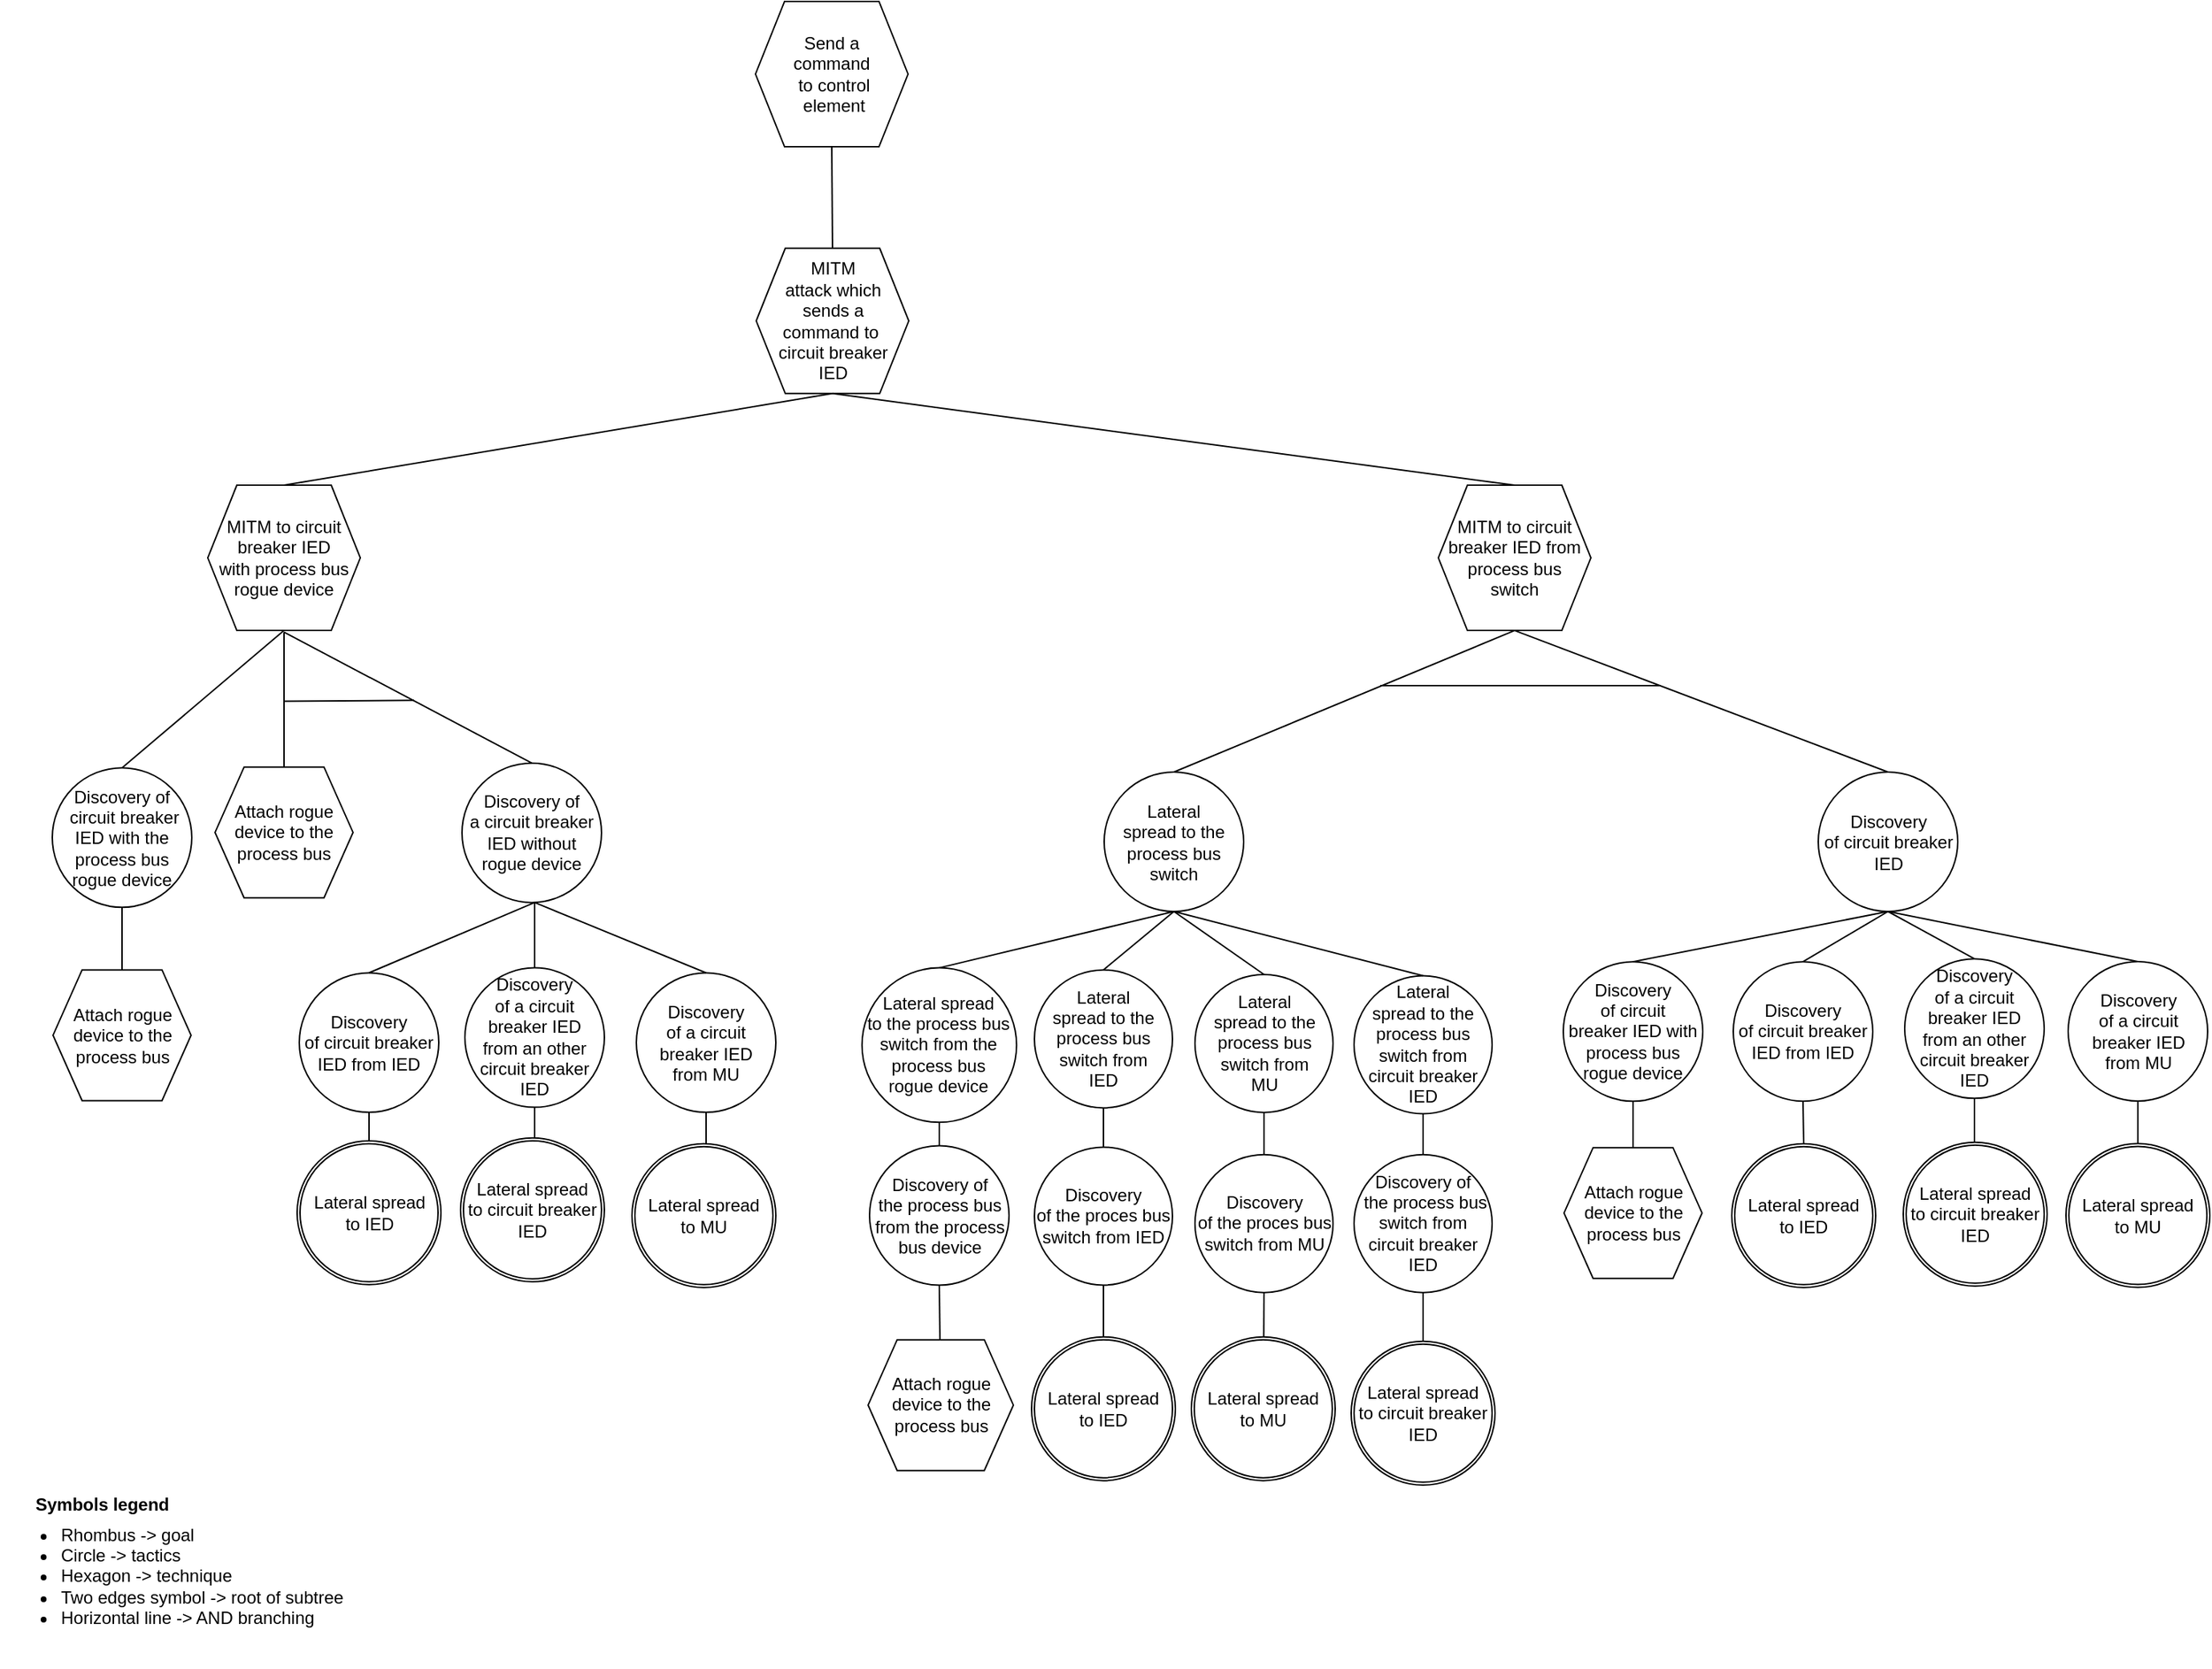 <mxfile version="16.1.2" type="device"><diagram id="xbHYeiGO_CIbIeRIyyaW" name="Page-1"><mxGraphModel dx="505" dy="2098" grid="1" gridSize="10" guides="1" tooltips="1" connect="1" arrows="1" fold="1" page="1" pageScale="1" pageWidth="850" pageHeight="1100" math="0" shadow="0"><root><mxCell id="0"/><mxCell id="1" parent="0"/><mxCell id="wkG5_CU37ZLFnjXLYzD5-7" value="&lt;span style=&quot;font-family: &amp;#34;helvetica&amp;#34;&quot;&gt;Send a&lt;/span&gt;&lt;br style=&quot;font-family: &amp;#34;helvetica&amp;#34;&quot;&gt;&lt;span style=&quot;font-family: &amp;#34;helvetica&amp;#34;&quot;&gt;command&lt;/span&gt;&lt;br style=&quot;font-family: &amp;#34;helvetica&amp;#34;&quot;&gt;&lt;span style=&quot;font-family: &amp;#34;helvetica&amp;#34;&quot;&gt;&amp;nbsp;to control&lt;/span&gt;&lt;br style=&quot;font-family: &amp;#34;helvetica&amp;#34;&quot;&gt;&lt;span style=&quot;font-family: &amp;#34;helvetica&amp;#34;&quot;&gt;&amp;nbsp;element&lt;/span&gt;" style="shape=hexagon;perimeter=hexagonPerimeter2;whiteSpace=wrap;html=1;fixedSize=1;" parent="1" vertex="1"><mxGeometry x="2100" y="-30" width="105" height="100" as="geometry"/></mxCell><mxCell id="A3K8B1xX85LwOK0DyzmP-2" value="&lt;ul&gt;&lt;li&gt;&lt;span&gt;Rhombus -&amp;gt; goal&lt;/span&gt;&lt;/li&gt;&lt;li&gt;&lt;span&gt;Circle -&amp;gt; tactics&lt;/span&gt;&lt;br&gt;&lt;/li&gt;&lt;li&gt;Hexagon -&amp;gt; technique&lt;/li&gt;&lt;li&gt;Two edges symbol -&amp;gt; root of subtree&lt;/li&gt;&lt;li&gt;Horizontal line -&amp;gt; AND branching&lt;/li&gt;&lt;/ul&gt;" style="text;strokeColor=none;fillColor=none;html=1;whiteSpace=wrap;verticalAlign=middle;overflow=hidden;fontSize=12;" parent="1" vertex="1"><mxGeometry x="1580" y="991.94" width="256" height="124.57" as="geometry"/></mxCell><mxCell id="bxXoJEOOQ8bjf4DriIA6-1" value="" style="endArrow=none;html=1;rounded=0;exitX=0.5;exitY=0;exitDx=0;exitDy=0;entryX=0.5;entryY=1;entryDx=0;entryDy=0;" parent="1" source="bxXoJEOOQ8bjf4DriIA6-3" target="wkG5_CU37ZLFnjXLYzD5-7" edge="1"><mxGeometry width="50" height="50" relative="1" as="geometry"><mxPoint x="1216.12" y="36" as="sourcePoint"/><mxPoint x="851.62" y="79" as="targetPoint"/></mxGeometry></mxCell><mxCell id="bxXoJEOOQ8bjf4DriIA6-2" value="" style="endArrow=none;html=1;rounded=0;exitX=0.5;exitY=1;exitDx=0;exitDy=0;entryX=0.5;entryY=0;entryDx=0;entryDy=0;" parent="1" source="bxXoJEOOQ8bjf4DriIA6-3" target="ihQlFx-QFxPNrHgwHzEW-5" edge="1"><mxGeometry width="50" height="50" relative="1" as="geometry"><mxPoint x="2229.5" y="231.23" as="sourcePoint"/><mxPoint x="1989.5" y="263.48" as="targetPoint"/></mxGeometry></mxCell><mxCell id="bxXoJEOOQ8bjf4DriIA6-3" value="MITM &lt;br&gt;attack which&lt;br&gt;sends a &lt;br&gt;command to&amp;nbsp;&lt;br&gt;circuit breaker &lt;br&gt;IED" style="shape=hexagon;perimeter=hexagonPerimeter2;whiteSpace=wrap;html=1;fixedSize=1;" parent="1" vertex="1"><mxGeometry x="2100.5" y="139.9" width="105" height="100" as="geometry"/></mxCell><mxCell id="SHvtu495LuJL_pqycYQE-43" value="Lateral&lt;br&gt;&amp;nbsp;spread to the&amp;nbsp;&lt;br&gt;process bus switch" style="ellipse;whiteSpace=wrap;html=1;aspect=fixed;" parent="1" vertex="1"><mxGeometry x="2340" y="500.5" width="96" height="96" as="geometry"/></mxCell><mxCell id="SHvtu495LuJL_pqycYQE-47" value="" style="endArrow=none;html=1;rounded=0;entryX=0.5;entryY=0;entryDx=0;entryDy=0;exitX=0.5;exitY=1;exitDx=0;exitDy=0;" parent="1" source="KzS9lwkcn9Pzjavmn98X-28" target="SHvtu495LuJL_pqycYQE-43" edge="1"><mxGeometry width="50" height="50" relative="1" as="geometry"><mxPoint x="2572.5" y="409.89" as="sourcePoint"/><mxPoint x="2644.87" y="448.89" as="targetPoint"/></mxGeometry></mxCell><mxCell id="SHvtu495LuJL_pqycYQE-66" value="" style="endArrow=none;html=1;rounded=0;entryX=0.5;entryY=0;entryDx=0;entryDy=0;exitX=0.5;exitY=1;exitDx=0;exitDy=0;" parent="1" source="KzS9lwkcn9Pzjavmn98X-28" target="SHvtu495LuJL_pqycYQE-91" edge="1"><mxGeometry width="50" height="50" relative="1" as="geometry"><mxPoint x="2724" y="413.92" as="sourcePoint"/><mxPoint x="2560.25" y="466.26" as="targetPoint"/></mxGeometry></mxCell><mxCell id="SHvtu495LuJL_pqycYQE-67" value="" style="endArrow=none;html=1;rounded=0;" parent="1" edge="1"><mxGeometry width="50" height="50" relative="1" as="geometry"><mxPoint x="2530" y="441" as="sourcePoint"/><mxPoint x="2723" y="441" as="targetPoint"/><Array as="points"/></mxGeometry></mxCell><mxCell id="SHvtu495LuJL_pqycYQE-91" value="Discovery&lt;br&gt;of circuit breaker IED" style="ellipse;whiteSpace=wrap;html=1;aspect=fixed;" parent="1" vertex="1"><mxGeometry x="2831.5" y="500.5" width="96" height="96" as="geometry"/></mxCell><mxCell id="KzS9lwkcn9Pzjavmn98X-27" value="" style="endArrow=none;html=1;rounded=0;entryX=0.5;entryY=0;entryDx=0;entryDy=0;exitX=0.5;exitY=1;exitDx=0;exitDy=0;" parent="1" source="bxXoJEOOQ8bjf4DriIA6-3" target="KzS9lwkcn9Pzjavmn98X-28" edge="1"><mxGeometry width="50" height="50" relative="1" as="geometry"><mxPoint x="2289" y="298.55" as="sourcePoint"/><mxPoint x="2370" y="332.92" as="targetPoint"/></mxGeometry></mxCell><mxCell id="KzS9lwkcn9Pzjavmn98X-28" value="MITM to circuit breaker IED from process bus &lt;br&gt;switch" style="shape=hexagon;perimeter=hexagonPerimeter2;whiteSpace=wrap;html=1;fixedSize=1;" parent="1" vertex="1"><mxGeometry x="2570" y="303.05" width="105" height="100" as="geometry"/></mxCell><mxCell id="yWKN_bkVPxyhC14bZyk9-1" value="Discovery&lt;br&gt;of circuit breaker IED from IED" style="ellipse;whiteSpace=wrap;html=1;aspect=fixed;" parent="1" vertex="1"><mxGeometry x="2773" y="631.08" width="96" height="96" as="geometry"/></mxCell><mxCell id="yWKN_bkVPxyhC14bZyk9-3" value="" style="endArrow=none;html=1;rounded=0;exitX=0.5;exitY=1;exitDx=0;exitDy=0;startArrow=none;entryX=0.5;entryY=0;entryDx=0;entryDy=0;" parent="1" source="SHvtu495LuJL_pqycYQE-91" target="yWKN_bkVPxyhC14bZyk9-1" edge="1"><mxGeometry width="50" height="50" relative="1" as="geometry"><mxPoint x="3018.5" y="588.18" as="sourcePoint"/><mxPoint x="2948.5" y="603.05" as="targetPoint"/><Array as="points"/></mxGeometry></mxCell><mxCell id="yWKN_bkVPxyhC14bZyk9-12" value="Discovery &lt;br&gt;of circuit &lt;br&gt;breaker IED with process bus rogue device" style="ellipse;whiteSpace=wrap;html=1;aspect=fixed;" parent="1" vertex="1"><mxGeometry x="2656" y="631.12" width="96" height="96" as="geometry"/></mxCell><mxCell id="yWKN_bkVPxyhC14bZyk9-13" value="" style="endArrow=none;html=1;rounded=0;entryX=0.5;entryY=1;entryDx=0;entryDy=0;exitX=0.5;exitY=0;exitDx=0;exitDy=0;" parent="1" source="yWKN_bkVPxyhC14bZyk9-12" target="SHvtu495LuJL_pqycYQE-91" edge="1"><mxGeometry width="50" height="50" relative="1" as="geometry"><mxPoint x="2676" y="596.92" as="sourcePoint"/><mxPoint x="2890.5" y="911.37" as="targetPoint"/><Array as="points"/></mxGeometry></mxCell><mxCell id="yWKN_bkVPxyhC14bZyk9-14" value="Attach rogue device to the process bus" style="shape=hexagon;perimeter=hexagonPerimeter2;whiteSpace=wrap;html=1;fixedSize=1;" parent="1" vertex="1"><mxGeometry x="2656.5" y="759.09" width="95" height="90" as="geometry"/></mxCell><mxCell id="yWKN_bkVPxyhC14bZyk9-15" value="" style="endArrow=none;html=1;rounded=0;exitX=0.5;exitY=1;exitDx=0;exitDy=0;" parent="1" source="yWKN_bkVPxyhC14bZyk9-12" target="yWKN_bkVPxyhC14bZyk9-14" edge="1"><mxGeometry width="50" height="50" relative="1" as="geometry"><mxPoint x="2756" y="735" as="sourcePoint"/><mxPoint x="2705.5" y="746.12" as="targetPoint"/></mxGeometry></mxCell><mxCell id="ihQlFx-QFxPNrHgwHzEW-1" value="Attach rogue device to the process bus" style="shape=hexagon;perimeter=hexagonPerimeter2;whiteSpace=wrap;html=1;fixedSize=1;" parent="1" vertex="1"><mxGeometry x="1616.5" y="636.73" width="95" height="90" as="geometry"/></mxCell><mxCell id="ihQlFx-QFxPNrHgwHzEW-2" value="Discovery of&lt;br&gt;&amp;nbsp;circuit breaker IED with the process bus &lt;br&gt;rogue&amp;nbsp;device" style="ellipse;whiteSpace=wrap;html=1;aspect=fixed;" parent="1" vertex="1"><mxGeometry x="1616" y="497.6" width="96" height="96" as="geometry"/></mxCell><mxCell id="ihQlFx-QFxPNrHgwHzEW-3" value="" style="endArrow=none;html=1;rounded=0;exitX=0.5;exitY=1;exitDx=0;exitDy=0;entryX=0.5;entryY=0;entryDx=0;entryDy=0;" parent="1" source="ihQlFx-QFxPNrHgwHzEW-2" target="ihQlFx-QFxPNrHgwHzEW-1" edge="1"><mxGeometry width="50" height="50" relative="1" as="geometry"><mxPoint x="1556.75" y="584.9" as="sourcePoint"/><mxPoint x="1617.5" y="593.77" as="targetPoint"/></mxGeometry></mxCell><mxCell id="ihQlFx-QFxPNrHgwHzEW-4" value="" style="endArrow=none;html=1;rounded=0;entryX=0.5;entryY=0;entryDx=0;entryDy=0;exitX=0.5;exitY=1;exitDx=0;exitDy=0;" parent="1" source="ihQlFx-QFxPNrHgwHzEW-5" target="ihQlFx-QFxPNrHgwHzEW-2" edge="1"><mxGeometry width="50" height="50" relative="1" as="geometry"><mxPoint x="1675" y="456.4" as="sourcePoint"/><mxPoint x="1378.915" y="443.084" as="targetPoint"/></mxGeometry></mxCell><mxCell id="ihQlFx-QFxPNrHgwHzEW-5" value="MITM to circuit breaker IED &lt;br&gt;with process bus &lt;br&gt;rogue device" style="shape=hexagon;perimeter=hexagonPerimeter2;whiteSpace=wrap;html=1;fixedSize=1;" parent="1" vertex="1"><mxGeometry x="1723" y="303.05" width="105" height="100" as="geometry"/></mxCell><mxCell id="j7B5tyn3Clt2UNp_cxtj-112" value="" style="endArrow=none;html=1;rounded=0;exitX=0.5;exitY=1;exitDx=0;exitDy=0;" parent="1" source="j7B5tyn3Clt2UNp_cxtj-113" edge="1"><mxGeometry width="50" height="50" relative="1" as="geometry"><mxPoint x="2839" y="463.12" as="sourcePoint"/><mxPoint x="2939" y="755" as="targetPoint"/></mxGeometry></mxCell><mxCell id="j7B5tyn3Clt2UNp_cxtj-113" value="Discovery&lt;br&gt;of a circuit breaker IED &lt;br&gt;from an other circuit breaker IED" style="ellipse;whiteSpace=wrap;html=1;aspect=fixed;" parent="1" vertex="1"><mxGeometry x="2891" y="629.12" width="96" height="96" as="geometry"/></mxCell><mxCell id="j7B5tyn3Clt2UNp_cxtj-118" value="" style="endArrow=none;html=1;rounded=0;exitX=0.5;exitY=1;exitDx=0;exitDy=0;startArrow=none;entryX=0.5;entryY=0;entryDx=0;entryDy=0;" parent="1" source="SHvtu495LuJL_pqycYQE-91" target="j7B5tyn3Clt2UNp_cxtj-113" edge="1"><mxGeometry width="50" height="50" relative="1" as="geometry"><mxPoint x="2870.5" y="551.44" as="sourcePoint"/><mxPoint x="2813.5" y="631.78" as="targetPoint"/><Array as="points"/></mxGeometry></mxCell><mxCell id="j7B5tyn3Clt2UNp_cxtj-125" value="Discovery&lt;br&gt;of a circuit breaker IED &lt;br&gt;from MU" style="ellipse;whiteSpace=wrap;html=1;aspect=fixed;" parent="1" vertex="1"><mxGeometry x="3003.5" y="631.01" width="96" height="96" as="geometry"/></mxCell><mxCell id="j7B5tyn3Clt2UNp_cxtj-130" value="" style="endArrow=none;html=1;rounded=0;startArrow=none;entryX=0.5;entryY=0;entryDx=0;entryDy=0;exitX=0.5;exitY=1;exitDx=0;exitDy=0;" parent="1" source="SHvtu495LuJL_pqycYQE-91" target="j7B5tyn3Clt2UNp_cxtj-125" edge="1"><mxGeometry width="50" height="50" relative="1" as="geometry"><mxPoint x="2870.5" y="551.44" as="sourcePoint"/><mxPoint x="2935.5" y="629.92" as="targetPoint"/><Array as="points"/></mxGeometry></mxCell><mxCell id="ztV4Gmg8IP8V2Pzz6eEl-140" value="" style="endArrow=none;html=1;rounded=0;exitX=0.5;exitY=1;exitDx=0;exitDy=0;entryX=0.5;entryY=0;entryDx=0;entryDy=0;" parent="1" source="ztV4Gmg8IP8V2Pzz6eEl-144" target="h1R1blt-eedrsDUG9-94-9" edge="1"><mxGeometry width="50" height="50" relative="1" as="geometry"><mxPoint x="2306.75" y="868.23" as="sourcePoint"/><mxPoint x="2339.5" y="884.98" as="targetPoint"/><Array as="points"/></mxGeometry></mxCell><mxCell id="ztV4Gmg8IP8V2Pzz6eEl-144" value="Discovery&lt;br&gt;of the proces bus switch from IED" style="ellipse;whiteSpace=wrap;html=1;aspect=fixed;" parent="1" vertex="1"><mxGeometry x="2292" y="758.73" width="95" height="95" as="geometry"/></mxCell><mxCell id="ztV4Gmg8IP8V2Pzz6eEl-145" value="Lateral&lt;br&gt;&amp;nbsp;spread to the&amp;nbsp;&lt;br&gt;process bus switch from &lt;br&gt;IED" style="ellipse;whiteSpace=wrap;html=1;aspect=fixed;" parent="1" vertex="1"><mxGeometry x="2292" y="636.73" width="95" height="95" as="geometry"/></mxCell><mxCell id="ztV4Gmg8IP8V2Pzz6eEl-146" value="" style="endArrow=none;html=1;rounded=0;entryX=0.5;entryY=1;entryDx=0;entryDy=0;" parent="1" source="ztV4Gmg8IP8V2Pzz6eEl-144" target="ztV4Gmg8IP8V2Pzz6eEl-145" edge="1"><mxGeometry width="50" height="50" relative="1" as="geometry"><mxPoint x="2340" y="759.23" as="sourcePoint"/><mxPoint x="2081.38" y="770.73" as="targetPoint"/><Array as="points"/></mxGeometry></mxCell><mxCell id="ztV4Gmg8IP8V2Pzz6eEl-148" value="" style="endArrow=none;html=1;rounded=0;entryX=0.5;entryY=1;entryDx=0;entryDy=0;exitX=0.5;exitY=0;exitDx=0;exitDy=0;" parent="1" source="ztV4Gmg8IP8V2Pzz6eEl-145" target="SHvtu495LuJL_pqycYQE-43" edge="1"><mxGeometry width="50" height="50" relative="1" as="geometry"><mxPoint x="2390.5" y="760.71" as="sourcePoint"/><mxPoint x="2467.5" y="605.11" as="targetPoint"/><Array as="points"/></mxGeometry></mxCell><mxCell id="ztV4Gmg8IP8V2Pzz6eEl-150" value="" style="endArrow=none;html=1;rounded=0;exitX=0.5;exitY=1;exitDx=0;exitDy=0;" parent="1" source="ztV4Gmg8IP8V2Pzz6eEl-154" target="h1R1blt-eedrsDUG9-94-11" edge="1"><mxGeometry width="50" height="50" relative="1" as="geometry"><mxPoint x="2418.25" y="868.35" as="sourcePoint"/><mxPoint x="2451" y="885.1" as="targetPoint"/><Array as="points"/></mxGeometry></mxCell><mxCell id="ztV4Gmg8IP8V2Pzz6eEl-154" value="Discovery&lt;br&gt;of the proces bus switch from MU" style="ellipse;whiteSpace=wrap;html=1;aspect=fixed;" parent="1" vertex="1"><mxGeometry x="2402.5" y="763.85" width="95" height="95" as="geometry"/></mxCell><mxCell id="ztV4Gmg8IP8V2Pzz6eEl-155" value="Lateral&lt;br&gt;&amp;nbsp;spread to the&amp;nbsp;&lt;br&gt;process bus switch from &lt;br&gt;MU" style="ellipse;whiteSpace=wrap;html=1;aspect=fixed;" parent="1" vertex="1"><mxGeometry x="2402.5" y="639.85" width="95" height="95" as="geometry"/></mxCell><mxCell id="ztV4Gmg8IP8V2Pzz6eEl-156" value="" style="endArrow=none;html=1;rounded=0;entryX=0.5;entryY=1;entryDx=0;entryDy=0;" parent="1" source="ztV4Gmg8IP8V2Pzz6eEl-154" target="ztV4Gmg8IP8V2Pzz6eEl-155" edge="1"><mxGeometry width="50" height="50" relative="1" as="geometry"><mxPoint x="2451.5" y="759.35" as="sourcePoint"/><mxPoint x="2192.88" y="770.85" as="targetPoint"/><Array as="points"/></mxGeometry></mxCell><mxCell id="ztV4Gmg8IP8V2Pzz6eEl-157" value="" style="endArrow=none;html=1;rounded=0;entryX=0.5;entryY=1;entryDx=0;entryDy=0;exitX=0.5;exitY=0;exitDx=0;exitDy=0;" parent="1" source="ztV4Gmg8IP8V2Pzz6eEl-155" target="SHvtu495LuJL_pqycYQE-43" edge="1"><mxGeometry width="50" height="50" relative="1" as="geometry"><mxPoint x="2468" y="646.91" as="sourcePoint"/><mxPoint x="2404" y="606.03" as="targetPoint"/><Array as="points"/></mxGeometry></mxCell><mxCell id="ztV4Gmg8IP8V2Pzz6eEl-164" value="" style="endArrow=none;html=1;rounded=0;exitX=0.5;exitY=1;exitDx=0;exitDy=0;" parent="1" source="ztV4Gmg8IP8V2Pzz6eEl-168" target="h1R1blt-eedrsDUG9-94-13" edge="1"><mxGeometry width="50" height="50" relative="1" as="geometry"><mxPoint x="2526.75" y="873.63" as="sourcePoint"/><mxPoint x="2520" y="889.96" as="targetPoint"/><Array as="points"/></mxGeometry></mxCell><mxCell id="ztV4Gmg8IP8V2Pzz6eEl-168" value="Discovery of&lt;br&gt;&amp;nbsp;the process&amp;nbsp;bus switch from circuit breaker IED" style="ellipse;whiteSpace=wrap;html=1;aspect=fixed;" parent="1" vertex="1"><mxGeometry x="2512" y="763.85" width="95" height="95" as="geometry"/></mxCell><mxCell id="ztV4Gmg8IP8V2Pzz6eEl-169" value="Lateral&lt;br&gt;&amp;nbsp;spread to the&amp;nbsp;&lt;br&gt;process bus switch from &lt;br&gt;circuit breaker IED" style="ellipse;whiteSpace=wrap;html=1;aspect=fixed;" parent="1" vertex="1"><mxGeometry x="2512" y="640.77" width="95" height="95" as="geometry"/></mxCell><mxCell id="ztV4Gmg8IP8V2Pzz6eEl-170" value="" style="endArrow=none;html=1;rounded=0;entryX=0.5;entryY=1;entryDx=0;entryDy=0;" parent="1" source="ztV4Gmg8IP8V2Pzz6eEl-168" target="ztV4Gmg8IP8V2Pzz6eEl-169" edge="1"><mxGeometry width="50" height="50" relative="1" as="geometry"><mxPoint x="2560" y="764.63" as="sourcePoint"/><mxPoint x="2301.38" y="776.13" as="targetPoint"/><Array as="points"/></mxGeometry></mxCell><mxCell id="ztV4Gmg8IP8V2Pzz6eEl-171" value="" style="endArrow=none;html=1;rounded=0;entryX=0.5;entryY=1;entryDx=0;entryDy=0;exitX=0.5;exitY=0;exitDx=0;exitDy=0;" parent="1" source="ztV4Gmg8IP8V2Pzz6eEl-169" target="SHvtu495LuJL_pqycYQE-43" edge="1"><mxGeometry width="50" height="50" relative="1" as="geometry"><mxPoint x="2560" y="610" as="sourcePoint"/><mxPoint x="2534" y="586.03" as="targetPoint"/><Array as="points"/></mxGeometry></mxCell><mxCell id="izgNTKxNklORaDZDVBT7-18" value="Discovery of&lt;br&gt;a circuit breaker IED without rogue device" style="ellipse;whiteSpace=wrap;html=1;aspect=fixed;" parent="1" vertex="1"><mxGeometry x="1898" y="494.32" width="96" height="96" as="geometry"/></mxCell><mxCell id="izgNTKxNklORaDZDVBT7-19" value="" style="endArrow=none;html=1;rounded=0;exitX=0.5;exitY=1;exitDx=0;exitDy=0;entryX=0.5;entryY=0;entryDx=0;entryDy=0;" parent="1" target="izgNTKxNklORaDZDVBT7-18" edge="1"><mxGeometry width="50" height="50" relative="1" as="geometry"><mxPoint x="1775.5" y="404.19" as="sourcePoint"/><mxPoint x="1960" y="460.19" as="targetPoint"/></mxGeometry></mxCell><mxCell id="izgNTKxNklORaDZDVBT7-20" value="Attach rogue device to the process bus" style="shape=hexagon;perimeter=hexagonPerimeter2;whiteSpace=wrap;html=1;fixedSize=1;" parent="1" vertex="1"><mxGeometry x="1728" y="497.1" width="95" height="90" as="geometry"/></mxCell><mxCell id="izgNTKxNklORaDZDVBT7-21" value="" style="endArrow=none;html=1;rounded=0;entryX=0.5;entryY=0;entryDx=0;entryDy=0;exitX=0.5;exitY=1;exitDx=0;exitDy=0;" parent="1" target="izgNTKxNklORaDZDVBT7-20" edge="1"><mxGeometry width="50" height="50" relative="1" as="geometry"><mxPoint x="1775.5" y="404.19" as="sourcePoint"/><mxPoint x="1796" y="505.18" as="targetPoint"/></mxGeometry></mxCell><mxCell id="izgNTKxNklORaDZDVBT7-22" value="" style="endArrow=none;html=1;rounded=0;" parent="1" edge="1"><mxGeometry width="50" height="50" relative="1" as="geometry"><mxPoint x="1776" y="451.81" as="sourcePoint"/><mxPoint x="1865" y="451.12" as="targetPoint"/></mxGeometry></mxCell><mxCell id="izgNTKxNklORaDZDVBT7-23" value="" style="endArrow=none;html=1;rounded=0;entryX=0.5;entryY=0;entryDx=0;entryDy=0;exitX=0.5;exitY=1;exitDx=0;exitDy=0;startArrow=none;" parent="1" source="izgNTKxNklORaDZDVBT7-25" edge="1"><mxGeometry width="50" height="50" relative="1" as="geometry"><mxPoint x="1834" y="669.8" as="sourcePoint"/><mxPoint x="1834" y="757.42" as="targetPoint"/><Array as="points"/></mxGeometry></mxCell><mxCell id="izgNTKxNklORaDZDVBT7-25" value="Discovery&lt;br&gt;of circuit breaker IED from IED" style="ellipse;whiteSpace=wrap;html=1;aspect=fixed;" parent="1" vertex="1"><mxGeometry x="1786" y="638.73" width="96" height="96" as="geometry"/></mxCell><mxCell id="izgNTKxNklORaDZDVBT7-26" value="" style="endArrow=none;html=1;rounded=0;exitX=0.5;exitY=1;exitDx=0;exitDy=0;startArrow=none;entryX=0.5;entryY=0;entryDx=0;entryDy=0;" parent="1" target="izgNTKxNklORaDZDVBT7-25" edge="1"><mxGeometry width="50" height="50" relative="1" as="geometry"><mxPoint x="1948" y="590.32" as="sourcePoint"/><mxPoint x="1950" y="608.89" as="targetPoint"/><Array as="points"/></mxGeometry></mxCell><mxCell id="izgNTKxNklORaDZDVBT7-27" value="" style="endArrow=none;html=1;rounded=0;exitX=0.5;exitY=1;exitDx=0;exitDy=0;entryX=0.5;entryY=0;entryDx=0;entryDy=0;" parent="1" source="izgNTKxNklORaDZDVBT7-28" edge="1"><mxGeometry width="50" height="50" relative="1" as="geometry"><mxPoint x="1848" y="473.31" as="sourcePoint"/><mxPoint x="1948" y="754.43" as="targetPoint"/></mxGeometry></mxCell><mxCell id="izgNTKxNklORaDZDVBT7-28" value="Discovery&lt;br&gt;of a circuit breaker IED &lt;br&gt;from an other circuit breaker IED" style="ellipse;whiteSpace=wrap;html=1;aspect=fixed;" parent="1" vertex="1"><mxGeometry x="1900" y="635.31" width="96" height="96" as="geometry"/></mxCell><mxCell id="izgNTKxNklORaDZDVBT7-30" value="" style="endArrow=none;html=1;rounded=0;exitX=0.5;exitY=1;exitDx=0;exitDy=0;startArrow=none;entryX=0.5;entryY=0;entryDx=0;entryDy=0;" parent="1" target="izgNTKxNklORaDZDVBT7-28" edge="1"><mxGeometry width="50" height="50" relative="1" as="geometry"><mxPoint x="1948" y="590.32" as="sourcePoint"/><mxPoint x="1891" y="670.66" as="targetPoint"/><Array as="points"/></mxGeometry></mxCell><mxCell id="izgNTKxNklORaDZDVBT7-31" value="" style="endArrow=none;html=1;rounded=0;exitX=0.5;exitY=1;exitDx=0;exitDy=0;entryX=0.5;entryY=0;entryDx=0;entryDy=0;" parent="1" source="izgNTKxNklORaDZDVBT7-32" edge="1"><mxGeometry width="50" height="50" relative="1" as="geometry"><mxPoint x="1966" y="476.73" as="sourcePoint"/><mxPoint x="2066" y="757.85" as="targetPoint"/></mxGeometry></mxCell><mxCell id="izgNTKxNklORaDZDVBT7-32" value="Discovery&lt;br&gt;of a circuit breaker IED &lt;br&gt;from MU" style="ellipse;whiteSpace=wrap;html=1;aspect=fixed;" parent="1" vertex="1"><mxGeometry x="2018" y="638.73" width="96" height="96" as="geometry"/></mxCell><mxCell id="izgNTKxNklORaDZDVBT7-34" value="" style="endArrow=none;html=1;rounded=0;startArrow=none;entryX=0.5;entryY=0;entryDx=0;entryDy=0;exitX=0.5;exitY=1;exitDx=0;exitDy=0;" parent="1" target="izgNTKxNklORaDZDVBT7-32" edge="1"><mxGeometry width="50" height="50" relative="1" as="geometry"><mxPoint x="1948" y="590.32" as="sourcePoint"/><mxPoint x="2013" y="668.8" as="targetPoint"/><Array as="points"/></mxGeometry></mxCell><mxCell id="ux9gSFcyMjSUOH1Z9mWj-2" value="&lt;font style=&quot;font-size: 12px&quot;&gt;Symbols legend&lt;/font&gt;" style="text;strokeColor=none;fillColor=none;html=1;fontSize=24;fontStyle=1;verticalAlign=middle;align=center;" parent="1" vertex="1"><mxGeometry x="1600" y="980.94" width="100" height="40" as="geometry"/></mxCell><mxCell id="h1R1blt-eedrsDUG9-94-1" value="" style="ellipse;whiteSpace=wrap;html=1;aspect=fixed;" parent="1" vertex="1"><mxGeometry x="1784.5" y="754.43" width="99" height="99" as="geometry"/></mxCell><mxCell id="h1R1blt-eedrsDUG9-94-2" value="Lateral spread&lt;br&gt;to IED" style="ellipse;whiteSpace=wrap;html=1;aspect=fixed;" parent="1" vertex="1"><mxGeometry x="1786.5" y="756.43" width="95" height="95" as="geometry"/></mxCell><mxCell id="h1R1blt-eedrsDUG9-94-3" value="" style="ellipse;whiteSpace=wrap;html=1;aspect=fixed;" parent="1" vertex="1"><mxGeometry x="1897" y="752.43" width="99" height="99" as="geometry"/></mxCell><mxCell id="h1R1blt-eedrsDUG9-94-4" value="Lateral spread&lt;br&gt;to circuit breaker IED" style="ellipse;whiteSpace=wrap;html=1;aspect=fixed;" parent="1" vertex="1"><mxGeometry x="1899" y="754.43" width="95" height="95" as="geometry"/></mxCell><mxCell id="h1R1blt-eedrsDUG9-94-5" value="" style="ellipse;whiteSpace=wrap;html=1;aspect=fixed;" parent="1" vertex="1"><mxGeometry x="2015" y="756.43" width="99" height="99" as="geometry"/></mxCell><mxCell id="h1R1blt-eedrsDUG9-94-6" value="Lateral spread&lt;br&gt;to MU" style="ellipse;whiteSpace=wrap;html=1;aspect=fixed;" parent="1" vertex="1"><mxGeometry x="2017" y="758.43" width="95" height="95" as="geometry"/></mxCell><mxCell id="h1R1blt-eedrsDUG9-94-8" value="" style="ellipse;whiteSpace=wrap;html=1;aspect=fixed;" parent="1" vertex="1"><mxGeometry x="2290" y="889.32" width="99" height="99" as="geometry"/></mxCell><mxCell id="h1R1blt-eedrsDUG9-94-9" value="Lateral spread&lt;br&gt;to IED" style="ellipse;whiteSpace=wrap;html=1;aspect=fixed;" parent="1" vertex="1"><mxGeometry x="2292" y="891.32" width="95" height="95" as="geometry"/></mxCell><mxCell id="h1R1blt-eedrsDUG9-94-10" value="" style="ellipse;whiteSpace=wrap;html=1;aspect=fixed;" parent="1" vertex="1"><mxGeometry x="2400" y="889.32" width="99" height="99" as="geometry"/></mxCell><mxCell id="h1R1blt-eedrsDUG9-94-11" value="Lateral spread&lt;br&gt;to MU" style="ellipse;whiteSpace=wrap;html=1;aspect=fixed;" parent="1" vertex="1"><mxGeometry x="2402" y="891.32" width="95" height="95" as="geometry"/></mxCell><mxCell id="h1R1blt-eedrsDUG9-94-12" value="" style="ellipse;whiteSpace=wrap;html=1;aspect=fixed;" parent="1" vertex="1"><mxGeometry x="2510" y="892.38" width="99" height="99" as="geometry"/></mxCell><mxCell id="h1R1blt-eedrsDUG9-94-13" value="Lateral spread&lt;br&gt;to circuit breaker IED" style="ellipse;whiteSpace=wrap;html=1;aspect=fixed;" parent="1" vertex="1"><mxGeometry x="2512" y="894.38" width="95" height="95" as="geometry"/></mxCell><mxCell id="h1R1blt-eedrsDUG9-94-14" value="" style="endArrow=none;html=1;rounded=0;entryX=0.5;entryY=0;entryDx=0;entryDy=0;exitX=0.5;exitY=1;exitDx=0;exitDy=0;" parent="1" source="yWKN_bkVPxyhC14bZyk9-1" target="h1R1blt-eedrsDUG9-94-16" edge="1"><mxGeometry width="50" height="50" relative="1" as="geometry"><mxPoint x="2793" y="735" as="sourcePoint"/><mxPoint x="2822.5" y="751.33" as="targetPoint"/><Array as="points"/></mxGeometry></mxCell><mxCell id="h1R1blt-eedrsDUG9-94-15" value="" style="ellipse;whiteSpace=wrap;html=1;aspect=fixed;" parent="1" vertex="1"><mxGeometry x="2772" y="756.41" width="99" height="99" as="geometry"/></mxCell><mxCell id="h1R1blt-eedrsDUG9-94-16" value="Lateral spread&lt;br&gt;to IED" style="ellipse;whiteSpace=wrap;html=1;aspect=fixed;" parent="1" vertex="1"><mxGeometry x="2774" y="758.41" width="95" height="95" as="geometry"/></mxCell><mxCell id="h1R1blt-eedrsDUG9-94-18" value="" style="ellipse;whiteSpace=wrap;html=1;aspect=fixed;" parent="1" vertex="1"><mxGeometry x="2890" y="755.41" width="99" height="99" as="geometry"/></mxCell><mxCell id="h1R1blt-eedrsDUG9-94-19" value="Lateral spread&lt;br&gt;to circuit breaker IED" style="ellipse;whiteSpace=wrap;html=1;aspect=fixed;" parent="1" vertex="1"><mxGeometry x="2892" y="757.41" width="95" height="95" as="geometry"/></mxCell><mxCell id="h1R1blt-eedrsDUG9-94-22" value="" style="endArrow=none;html=1;rounded=0;exitX=0.5;exitY=1;exitDx=0;exitDy=0;" parent="1" source="j7B5tyn3Clt2UNp_cxtj-125" target="h1R1blt-eedrsDUG9-94-24" edge="1"><mxGeometry width="50" height="50" relative="1" as="geometry"><mxPoint x="3082" y="725" as="sourcePoint"/><mxPoint x="3052" y="745.08" as="targetPoint"/><Array as="points"/></mxGeometry></mxCell><mxCell id="h1R1blt-eedrsDUG9-94-23" value="" style="ellipse;whiteSpace=wrap;html=1;aspect=fixed;" parent="1" vertex="1"><mxGeometry x="3002" y="756.3" width="99" height="99" as="geometry"/></mxCell><mxCell id="h1R1blt-eedrsDUG9-94-24" value="Lateral spread&lt;br&gt;to MU" style="ellipse;whiteSpace=wrap;html=1;aspect=fixed;" parent="1" vertex="1"><mxGeometry x="3004" y="758.3" width="95" height="95" as="geometry"/></mxCell><mxCell id="PYIyQFAjrhCp_XvVLcWg-1" value="" style="endArrow=none;html=1;rounded=0;entryX=0.5;entryY=0;entryDx=0;entryDy=0;exitX=0.5;exitY=1;exitDx=0;exitDy=0;" parent="1" source="SHvtu495LuJL_pqycYQE-43" target="PYIyQFAjrhCp_XvVLcWg-2" edge="1"><mxGeometry width="50" height="50" relative="1" as="geometry"><mxPoint x="2310" y="589.4" as="sourcePoint"/><mxPoint x="2242.5" y="820.62" as="targetPoint"/></mxGeometry></mxCell><mxCell id="PYIyQFAjrhCp_XvVLcWg-2" value="Lateral spread &lt;br&gt;to the process bus switch from the process bus &lt;br&gt;rogue device" style="ellipse;whiteSpace=wrap;html=1;aspect=fixed;" parent="1" vertex="1"><mxGeometry x="2173.31" y="635.31" width="106.37" height="106.37" as="geometry"/></mxCell><mxCell id="PYIyQFAjrhCp_XvVLcWg-3" value="Discovery of &lt;br&gt;the process bus from the process bus device" style="ellipse;whiteSpace=wrap;html=1;aspect=fixed;" parent="1" vertex="1"><mxGeometry x="2178.5" y="757.73" width="96" height="96" as="geometry"/></mxCell><mxCell id="PYIyQFAjrhCp_XvVLcWg-4" value="Attach rogue device to the process bus" style="shape=hexagon;perimeter=hexagonPerimeter2;whiteSpace=wrap;html=1;fixedSize=1;" parent="1" vertex="1"><mxGeometry x="2177.5" y="891.32" width="100" height="90" as="geometry"/></mxCell><mxCell id="PYIyQFAjrhCp_XvVLcWg-5" value="" style="endArrow=none;html=1;rounded=0;entryX=0.5;entryY=1;entryDx=0;entryDy=0;" parent="1" source="PYIyQFAjrhCp_XvVLcWg-4" target="PYIyQFAjrhCp_XvVLcWg-3" edge="1"><mxGeometry width="50" height="50" relative="1" as="geometry"><mxPoint x="2236.5" y="662.81" as="sourcePoint"/><mxPoint x="2170" y="876.61" as="targetPoint"/><Array as="points"/></mxGeometry></mxCell><mxCell id="PYIyQFAjrhCp_XvVLcWg-6" value="" style="endArrow=none;html=1;rounded=0;entryX=0.5;entryY=1;entryDx=0;entryDy=0;exitX=0.5;exitY=0;exitDx=0;exitDy=0;" parent="1" source="PYIyQFAjrhCp_XvVLcWg-3" target="PYIyQFAjrhCp_XvVLcWg-2" edge="1"><mxGeometry width="50" height="50" relative="1" as="geometry"><mxPoint x="2180" y="766.61" as="sourcePoint"/><mxPoint x="2200" y="756.61" as="targetPoint"/><Array as="points"/></mxGeometry></mxCell></root></mxGraphModel></diagram></mxfile>